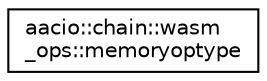 digraph "Graphical Class Hierarchy"
{
  edge [fontname="Helvetica",fontsize="10",labelfontname="Helvetica",labelfontsize="10"];
  node [fontname="Helvetica",fontsize="10",shape=record];
  rankdir="LR";
  Node0 [label="aacio::chain::wasm\l_ops::memoryoptype",height=0.2,width=0.4,color="black", fillcolor="white", style="filled",URL="$structaacio_1_1chain_1_1wasm__ops_1_1memoryoptype.html"];
}
